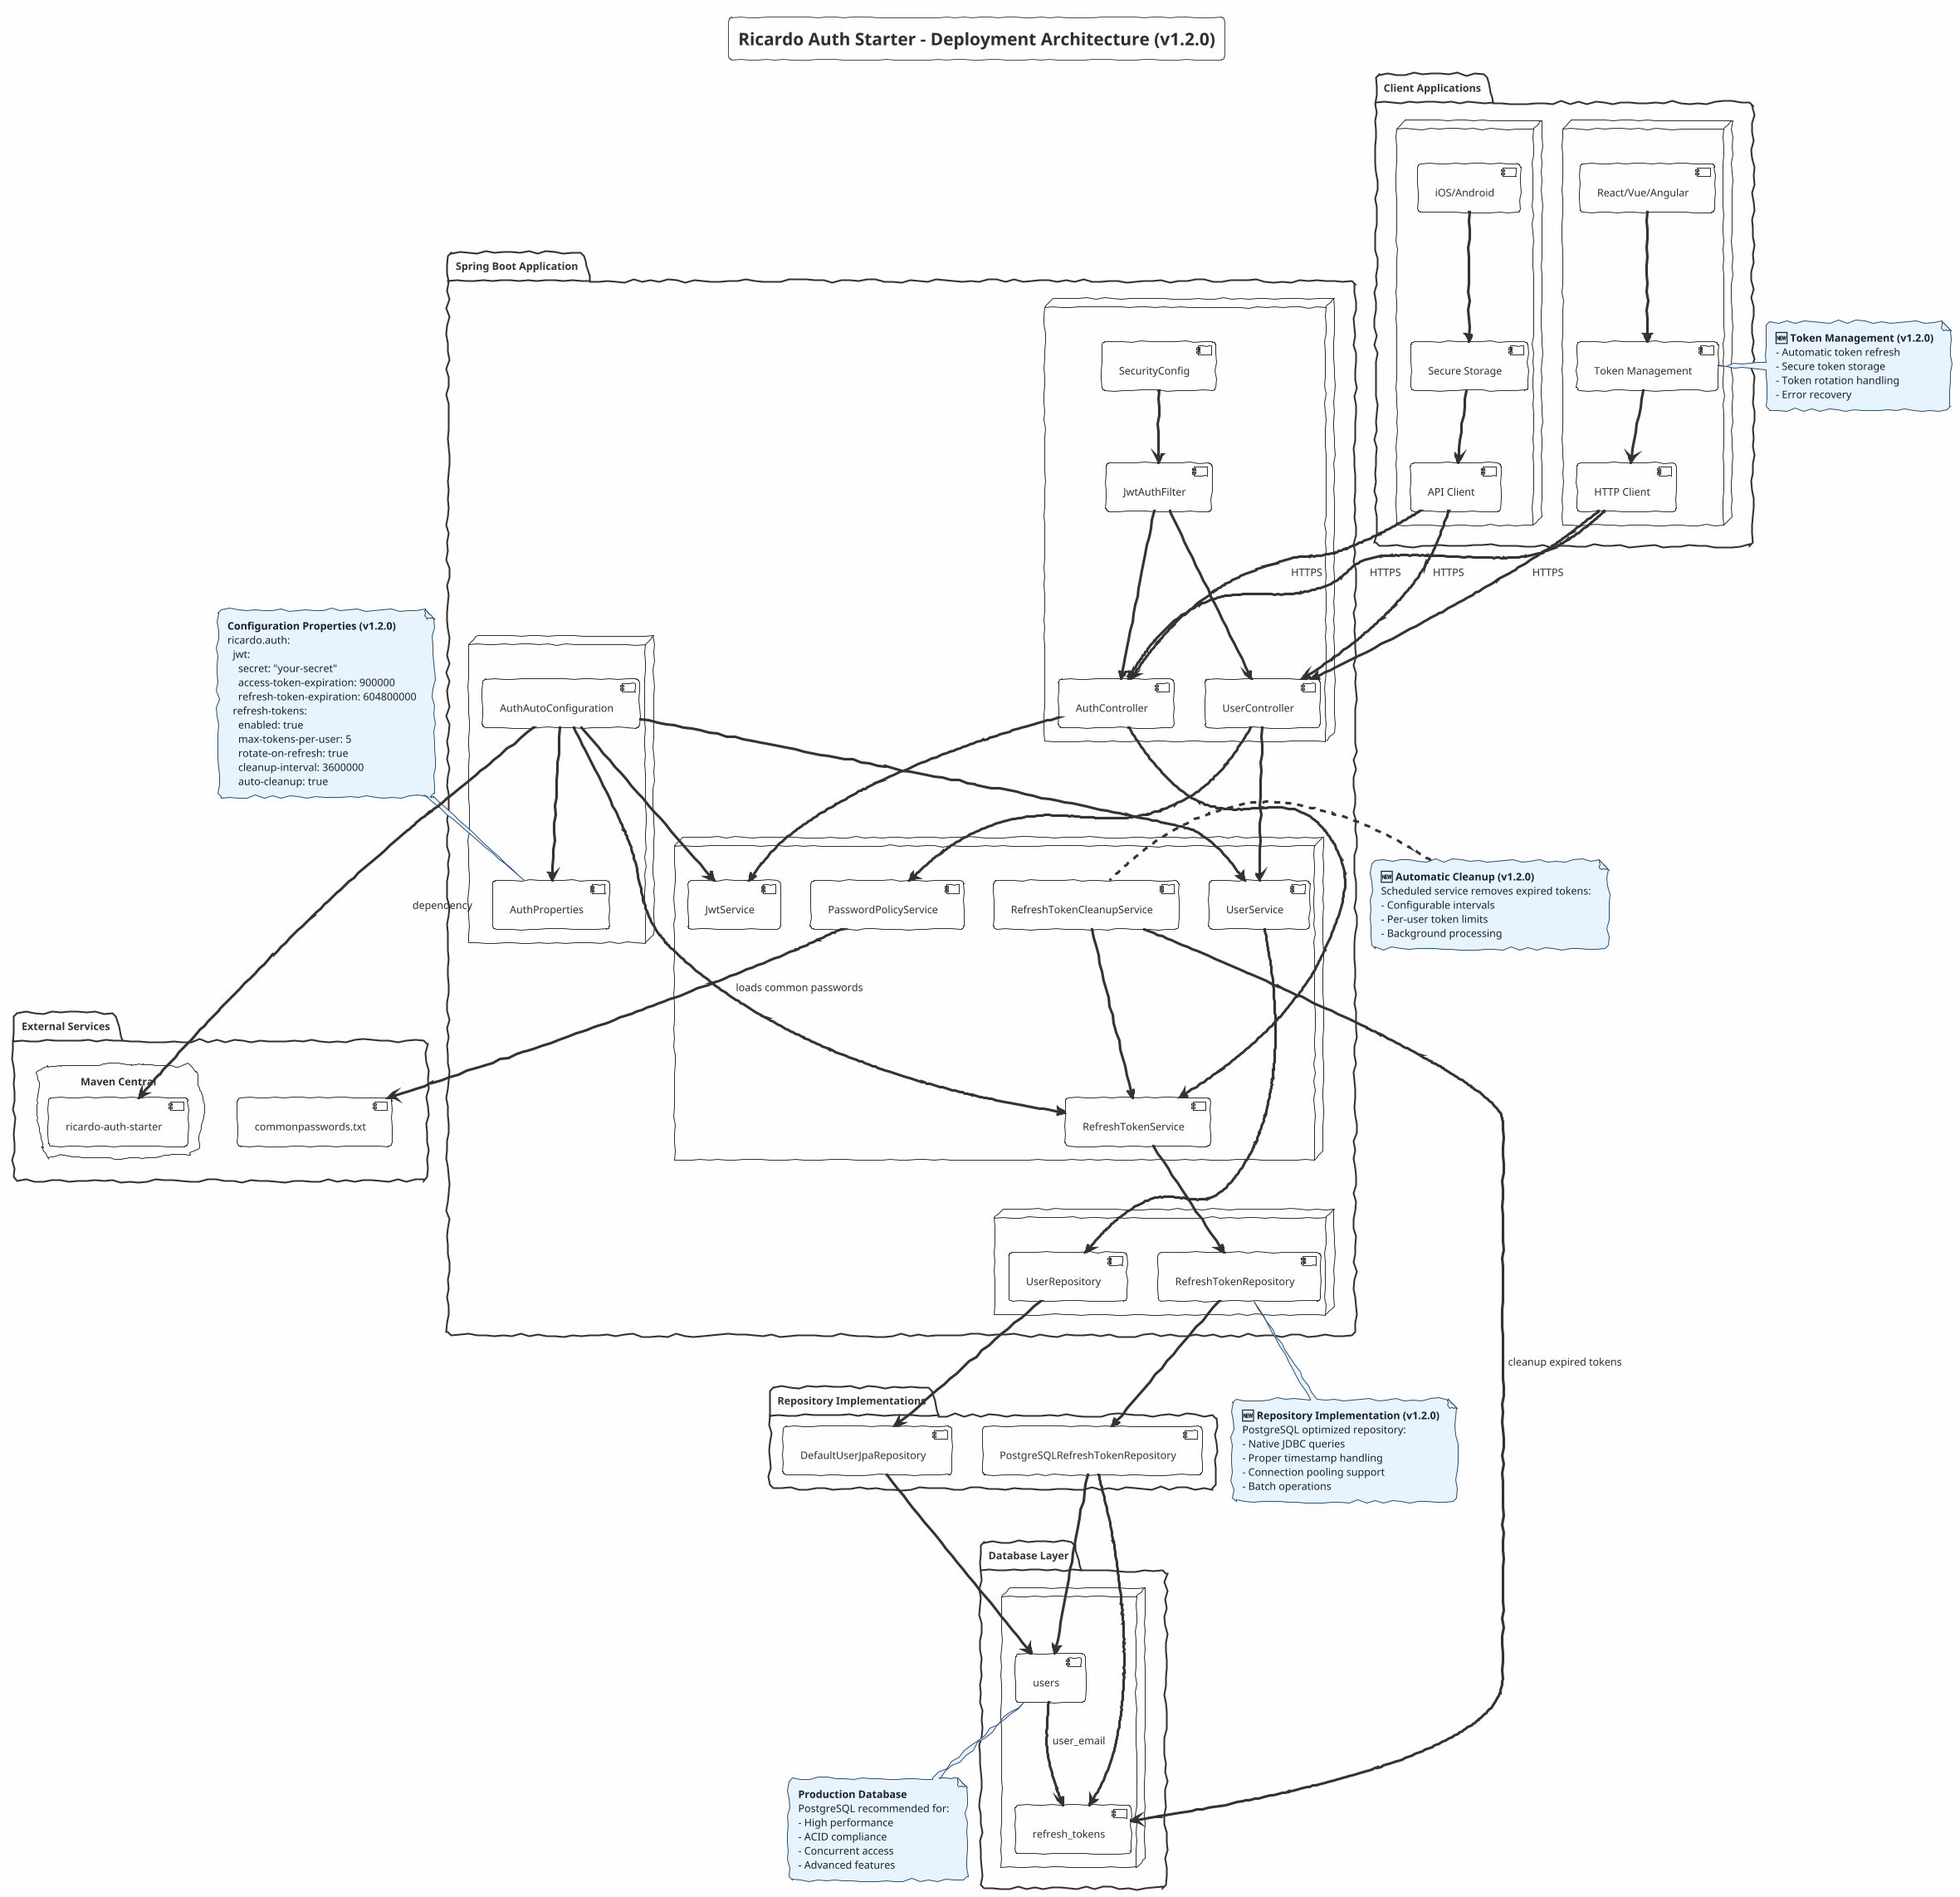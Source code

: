 @startuml Auth Starter - Deployment Architecture

!theme sketchy-outline
skinparam backgroundColor #FEFEFE
skinparam classBackgroundColor #F8F9FA
skinparam classBorderColor #6C757D
skinparam noteBackgroundColor #E8F4FD
skinparam noteBorderColor #2C5282
skinparam noteFontColor #1A202C

title Ricardo Auth Starter - Deployment Architecture (v1.2.0)

package "Client Applications" {
    node "Web Frontend" {
        component "React/Vue/Angular" as WebApp
        component "Token Management" as TokenMgmt
        component "HTTP Client" as HttpClient

        WebApp --> TokenMgmt
        TokenMgmt --> HttpClient
    }

    node "Mobile App" {
        component "iOS/Android" as MobileApp
        component "Secure Storage" as SecureStorage
        component "API Client" as APIClient

        MobileApp --> SecureStorage
        SecureStorage --> APIClient
    }
}

package "Spring Boot Application" {
    node "Web Layer" {
        component "AuthController" as AuthCtrl
        component "UserController" as UserCtrl
        component "JwtAuthFilter" as JwtFilter
        component "SecurityConfig" as SecConfig

        JwtFilter --> AuthCtrl
        JwtFilter --> UserCtrl
        SecConfig --> JwtFilter
    }

    node "Service Layer" {
        component "JwtService" as JwtSvc
        component "RefreshTokenService" as RefreshSvc
        component "UserService" as UserSvc
        component "PasswordPolicyService" as PasswordSvc
        component "RefreshTokenCleanupService" as CleanupSvc

        AuthCtrl --> JwtSvc
        AuthCtrl --> RefreshSvc
        UserCtrl --> UserSvc
        UserCtrl --> PasswordSvc
        CleanupSvc --> RefreshSvc
    }

    node "Repository Layer" {
        component "UserRepository" as UserRepo
        component "RefreshTokenRepository" as RefreshRepo

        UserSvc --> UserRepo
        RefreshSvc --> RefreshRepo
    }

    node "Configuration" {
        component "AuthAutoConfiguration" as AutoConfig
        component "AuthProperties" as Properties

        AutoConfig --> Properties
        AutoConfig --> JwtSvc
        AutoConfig --> RefreshSvc
        AutoConfig --> UserSvc
    }
}

package "Database Layer" {
    node "PostgreSQL" <<database>> {
        component "users" as Users
        component "refresh_tokens" as RefreshTokens

        Users --> RefreshTokens : user_email
    }
}

package "Repository Implementations" {
    component "PostgreSQLRefreshTokenRepository" as PostgresRepo
    component "DefaultUserJpaRepository" as DefaultUserRepo

    PostgresRepo --> Users
    PostgresRepo --> RefreshTokens
    DefaultUserRepo --> Users
}

package "External Services" {
    cloud "Maven Central" {
        component "ricardo-auth-starter" as Starter
    }

    file "Common Passwords" {
        component "commonpasswords.txt" as PasswordsFile
    }
}

' Client connections
HttpClient --> AuthCtrl : HTTPS
APIClient --> AuthCtrl : HTTPS
HttpClient --> UserCtrl : HTTPS
APIClient --> UserCtrl : HTTPS

' Repository to implementation mapping
RefreshRepo --> PostgresRepo
UserRepo --> DefaultUserRepo

' External dependencies
PasswordSvc --> PasswordsFile : loads common passwords
AutoConfig --> Starter : dependency

' Scheduled tasks
CleanupSvc --> RefreshTokens : cleanup expired tokens

note right of TokenMgmt #E8F4FD
  **🆕 Token Management (v1.2.0)**
  - Automatic token refresh
  - Secure token storage
  - Token rotation handling
  - Error recovery
end note

note bottom of RefreshRepo #E8F4FD
  **🆕 Repository Implementation (v1.2.0)**
  PostgreSQL optimized repository:
  - Native JDBC queries
  - Proper timestamp handling
  - Connection pooling support
  - Batch operations
end note

note left of CleanupSvc #E8F4FD
  **🆕 Automatic Cleanup (v1.2.0)**
  Scheduled service removes expired tokens:
  - Configurable intervals
  - Per-user token limits
  - Background processing
end note

note top of Properties #E8F4FD
  **Configuration Properties (v1.2.0)**
  ricardo.auth:
    jwt:
      secret: "your-secret"
      access-token-expiration: 900000
      refresh-token-expiration: 604800000
    refresh-tokens:
      enabled: true
      max-tokens-per-user: 5
      rotate-on-refresh: true
      cleanup-interval: 3600000
      auto-cleanup: true
end note

note bottom of Users #E8F4FD
  **Production Database**
  PostgreSQL recommended for:
  - High performance
  - ACID compliance
  - Concurrent access
  - Advanced features
end note

@enduml
